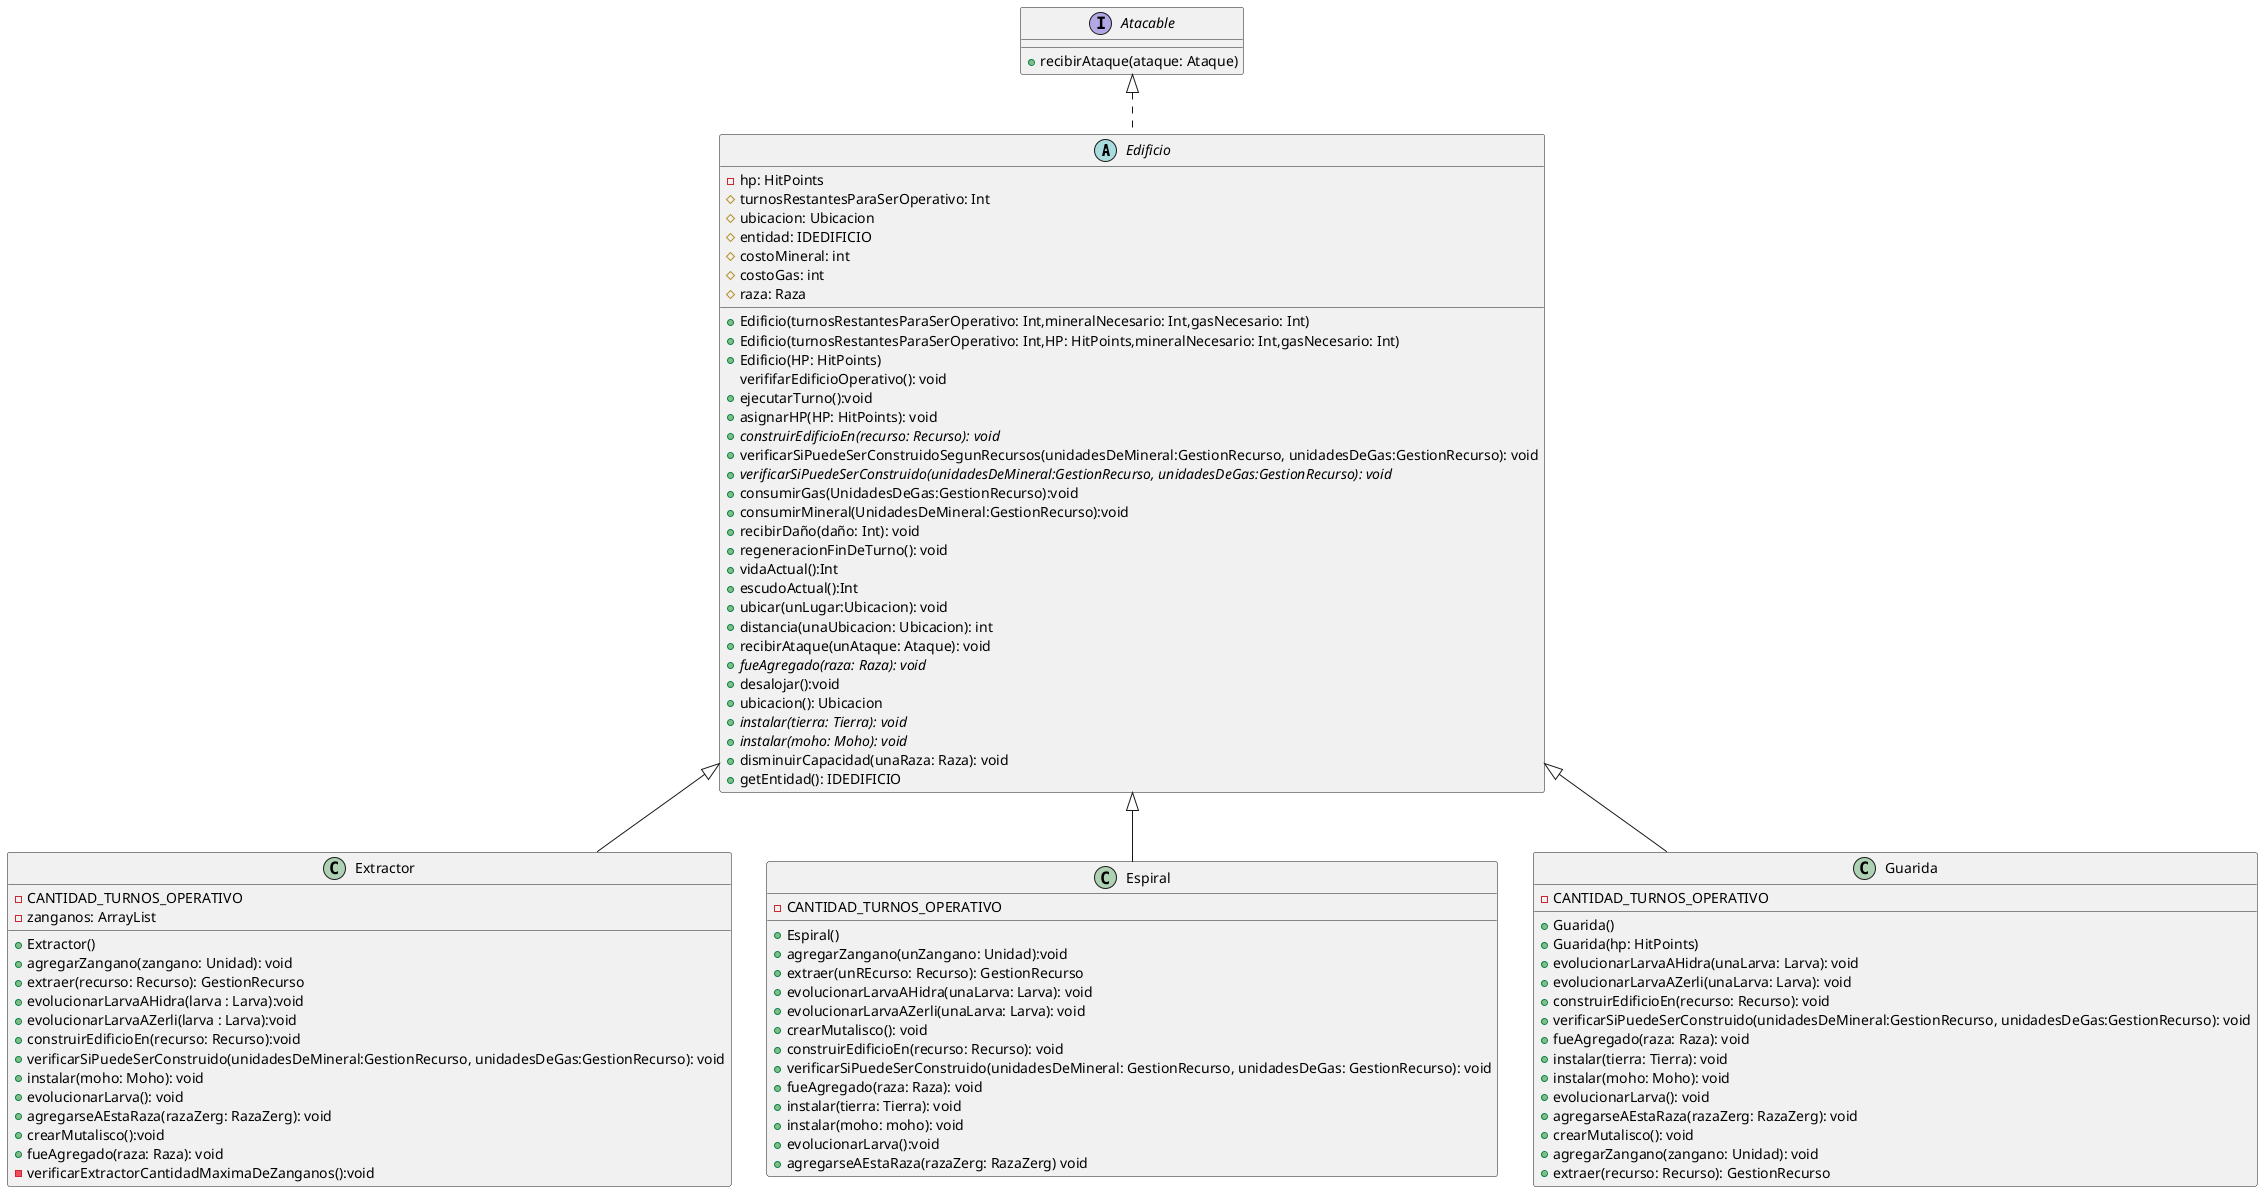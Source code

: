 @startuml
'https://plantuml.com/class-diagram

abstract class Edificio {
    -hp: HitPoints
    #turnosRestantesParaSerOperativo: Int
    #ubicacion: Ubicacion
    #entidad: IDEDIFICIO
    #costoMineral: int
    #costoGas: int
    #raza: Raza

    +Edificio(turnosRestantesParaSerOperativo: Int,mineralNecesario: Int,gasNecesario: Int)
    +Edificio(turnosRestantesParaSerOperativo: Int,HP: HitPoints,mineralNecesario: Int,gasNecesario: Int)
    +Edificio(HP: HitPoints)
    verififarEdificioOperativo(): void
    +ejecutarTurno():void
    +asignarHP(HP: HitPoints): void
    + {abstract} construirEdificioEn(recurso: Recurso): void
    + verificarSiPuedeSerConstruidoSegunRecursos(unidadesDeMineral:GestionRecurso, unidadesDeGas:GestionRecurso): void
    + {abstract} verificarSiPuedeSerConstruido(unidadesDeMineral:GestionRecurso, unidadesDeGas:GestionRecurso): void
    +consumirGas(UnidadesDeGas:GestionRecurso):void
    +consumirMineral(UnidadesDeMineral:GestionRecurso):void
    +recibirDaño(daño: Int): void
    +regeneracionFinDeTurno(): void
    +vidaActual():Int
    +escudoActual():Int
    + ubicar(unLugar:Ubicacion): void
    + distancia(unaUbicacion: Ubicacion): int
    +recibirAtaque(unAtaque: Ataque): void
    + {abstract} fueAgregado(raza: Raza): void
    +desalojar():void
    +ubicacion(): Ubicacion
    +{abstract} instalar(tierra: Tierra): void
    +{abstract} instalar(moho: Moho): void
    +disminuirCapacidad(unaRaza: Raza): void
    +getEntidad(): IDEDIFICIO
}

class Extractor{
    -CANTIDAD_TURNOS_OPERATIVO
    -zanganos: ArrayList

    +Extractor()
    +agregarZangano(zangano: Unidad): void
    +extraer(recurso: Recurso): GestionRecurso
    +evolucionarLarvaAHidra(larva : Larva):void
    +evolucionarLarvaAZerli(larva : Larva):void
    +construirEdificioEn(recurso: Recurso):void
    +verificarSiPuedeSerConstruido(unidadesDeMineral:GestionRecurso, unidadesDeGas:GestionRecurso): void
    +instalar(moho: Moho): void
    +evolucionarLarva(): void
    +agregarseAEstaRaza(razaZerg: RazaZerg): void
    +crearMutalisco():void
    + fueAgregado(raza: Raza): void
    -verificarExtractorCantidadMaximaDeZanganos():void
}

class Espiral{
    -CANTIDAD_TURNOS_OPERATIVO
    +Espiral()
    +agregarZangano(unZangano: Unidad):void
    +extraer(unREcurso: Recurso): GestionRecurso
    +evolucionarLarvaAHidra(unaLarva: Larva): void
    +evolucionarLarvaAZerli(unaLarva: Larva): void
    +crearMutalisco(): void
    +construirEdificioEn(recurso: Recurso): void
    +verificarSiPuedeSerConstruido(unidadesDeMineral: GestionRecurso, unidadesDeGas: GestionRecurso): void
    +fueAgregado(raza: Raza): void
    +instalar(tierra: Tierra): void
    +instalar(moho: moho): void
    +evolucionarLarva():void
    +agregarseAEstaRaza(razaZerg: RazaZerg) void
}

class Guarida{
    -CANTIDAD_TURNOS_OPERATIVO

    +Guarida()
    +Guarida(hp: HitPoints)
    +evolucionarLarvaAHidra(unaLarva: Larva): void
    +evolucionarLarvaAZerli(unaLarva: Larva): void
    +construirEdificioEn(recurso: Recurso): void
    +verificarSiPuedeSerConstruido(unidadesDeMineral:GestionRecurso, unidadesDeGas:GestionRecurso): void
    +fueAgregado(raza: Raza): void
    +instalar(tierra: Tierra): void
    +instalar(moho: Moho): void
    +evolucionarLarva(): void
    +agregarseAEstaRaza(razaZerg: RazaZerg): void
    +crearMutalisco(): void
    +agregarZangano(zangano: Unidad): void
    +extraer(recurso: Recurso): GestionRecurso



}
interface Atacable {
    +recibirAtaque(ataque: Ataque)
}

Edificio <|-- Extractor
Edificio <|-- Espiral
Edificio <|-- Guarida
Atacable <|.. Edificio

@enduml